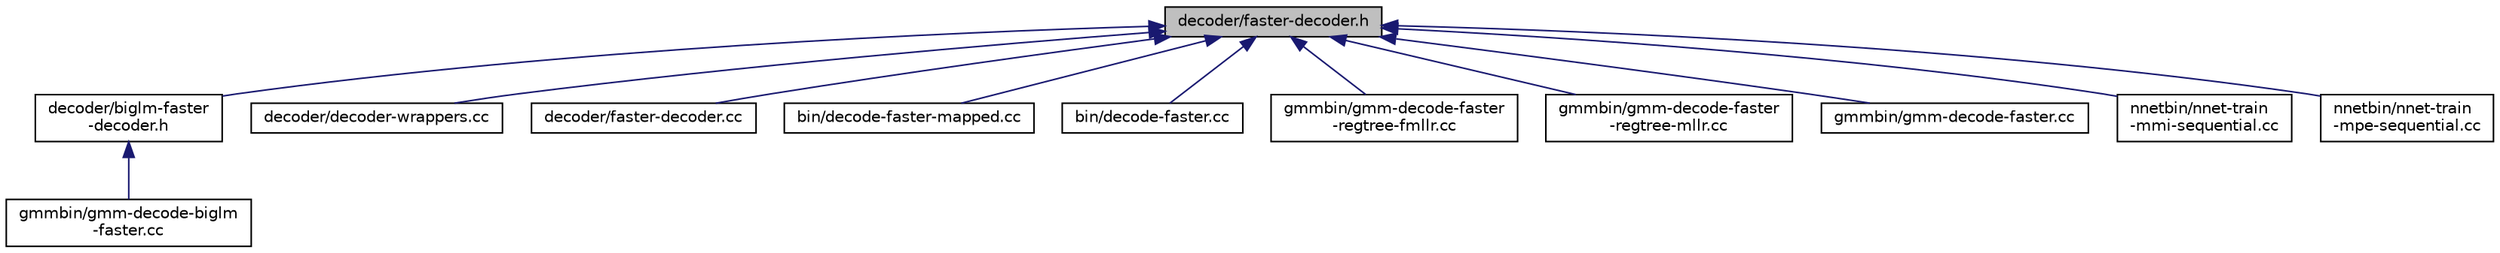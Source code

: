 digraph "decoder/faster-decoder.h"
{
  edge [fontname="Helvetica",fontsize="10",labelfontname="Helvetica",labelfontsize="10"];
  node [fontname="Helvetica",fontsize="10",shape=record];
  Node102 [label="decoder/faster-decoder.h",height=0.2,width=0.4,color="black", fillcolor="grey75", style="filled", fontcolor="black"];
  Node102 -> Node103 [dir="back",color="midnightblue",fontsize="10",style="solid",fontname="Helvetica"];
  Node103 [label="decoder/biglm-faster\l-decoder.h",height=0.2,width=0.4,color="black", fillcolor="white", style="filled",URL="$biglm-faster-decoder_8h.html"];
  Node103 -> Node104 [dir="back",color="midnightblue",fontsize="10",style="solid",fontname="Helvetica"];
  Node104 [label="gmmbin/gmm-decode-biglm\l-faster.cc",height=0.2,width=0.4,color="black", fillcolor="white", style="filled",URL="$gmm-decode-biglm-faster_8cc.html"];
  Node102 -> Node105 [dir="back",color="midnightblue",fontsize="10",style="solid",fontname="Helvetica"];
  Node105 [label="decoder/decoder-wrappers.cc",height=0.2,width=0.4,color="black", fillcolor="white", style="filled",URL="$decoder-wrappers_8cc.html"];
  Node102 -> Node106 [dir="back",color="midnightblue",fontsize="10",style="solid",fontname="Helvetica"];
  Node106 [label="decoder/faster-decoder.cc",height=0.2,width=0.4,color="black", fillcolor="white", style="filled",URL="$faster-decoder_8cc.html"];
  Node102 -> Node107 [dir="back",color="midnightblue",fontsize="10",style="solid",fontname="Helvetica"];
  Node107 [label="bin/decode-faster-mapped.cc",height=0.2,width=0.4,color="black", fillcolor="white", style="filled",URL="$decode-faster-mapped_8cc.html"];
  Node102 -> Node108 [dir="back",color="midnightblue",fontsize="10",style="solid",fontname="Helvetica"];
  Node108 [label="bin/decode-faster.cc",height=0.2,width=0.4,color="black", fillcolor="white", style="filled",URL="$decode-faster_8cc.html"];
  Node102 -> Node109 [dir="back",color="midnightblue",fontsize="10",style="solid",fontname="Helvetica"];
  Node109 [label="gmmbin/gmm-decode-faster\l-regtree-fmllr.cc",height=0.2,width=0.4,color="black", fillcolor="white", style="filled",URL="$gmm-decode-faster-regtree-fmllr_8cc.html"];
  Node102 -> Node110 [dir="back",color="midnightblue",fontsize="10",style="solid",fontname="Helvetica"];
  Node110 [label="gmmbin/gmm-decode-faster\l-regtree-mllr.cc",height=0.2,width=0.4,color="black", fillcolor="white", style="filled",URL="$gmm-decode-faster-regtree-mllr_8cc.html"];
  Node102 -> Node111 [dir="back",color="midnightblue",fontsize="10",style="solid",fontname="Helvetica"];
  Node111 [label="gmmbin/gmm-decode-faster.cc",height=0.2,width=0.4,color="black", fillcolor="white", style="filled",URL="$gmm-decode-faster_8cc.html"];
  Node102 -> Node112 [dir="back",color="midnightblue",fontsize="10",style="solid",fontname="Helvetica"];
  Node112 [label="nnetbin/nnet-train\l-mmi-sequential.cc",height=0.2,width=0.4,color="black", fillcolor="white", style="filled",URL="$nnet-train-mmi-sequential_8cc.html"];
  Node102 -> Node113 [dir="back",color="midnightblue",fontsize="10",style="solid",fontname="Helvetica"];
  Node113 [label="nnetbin/nnet-train\l-mpe-sequential.cc",height=0.2,width=0.4,color="black", fillcolor="white", style="filled",URL="$nnet-train-mpe-sequential_8cc.html"];
}
